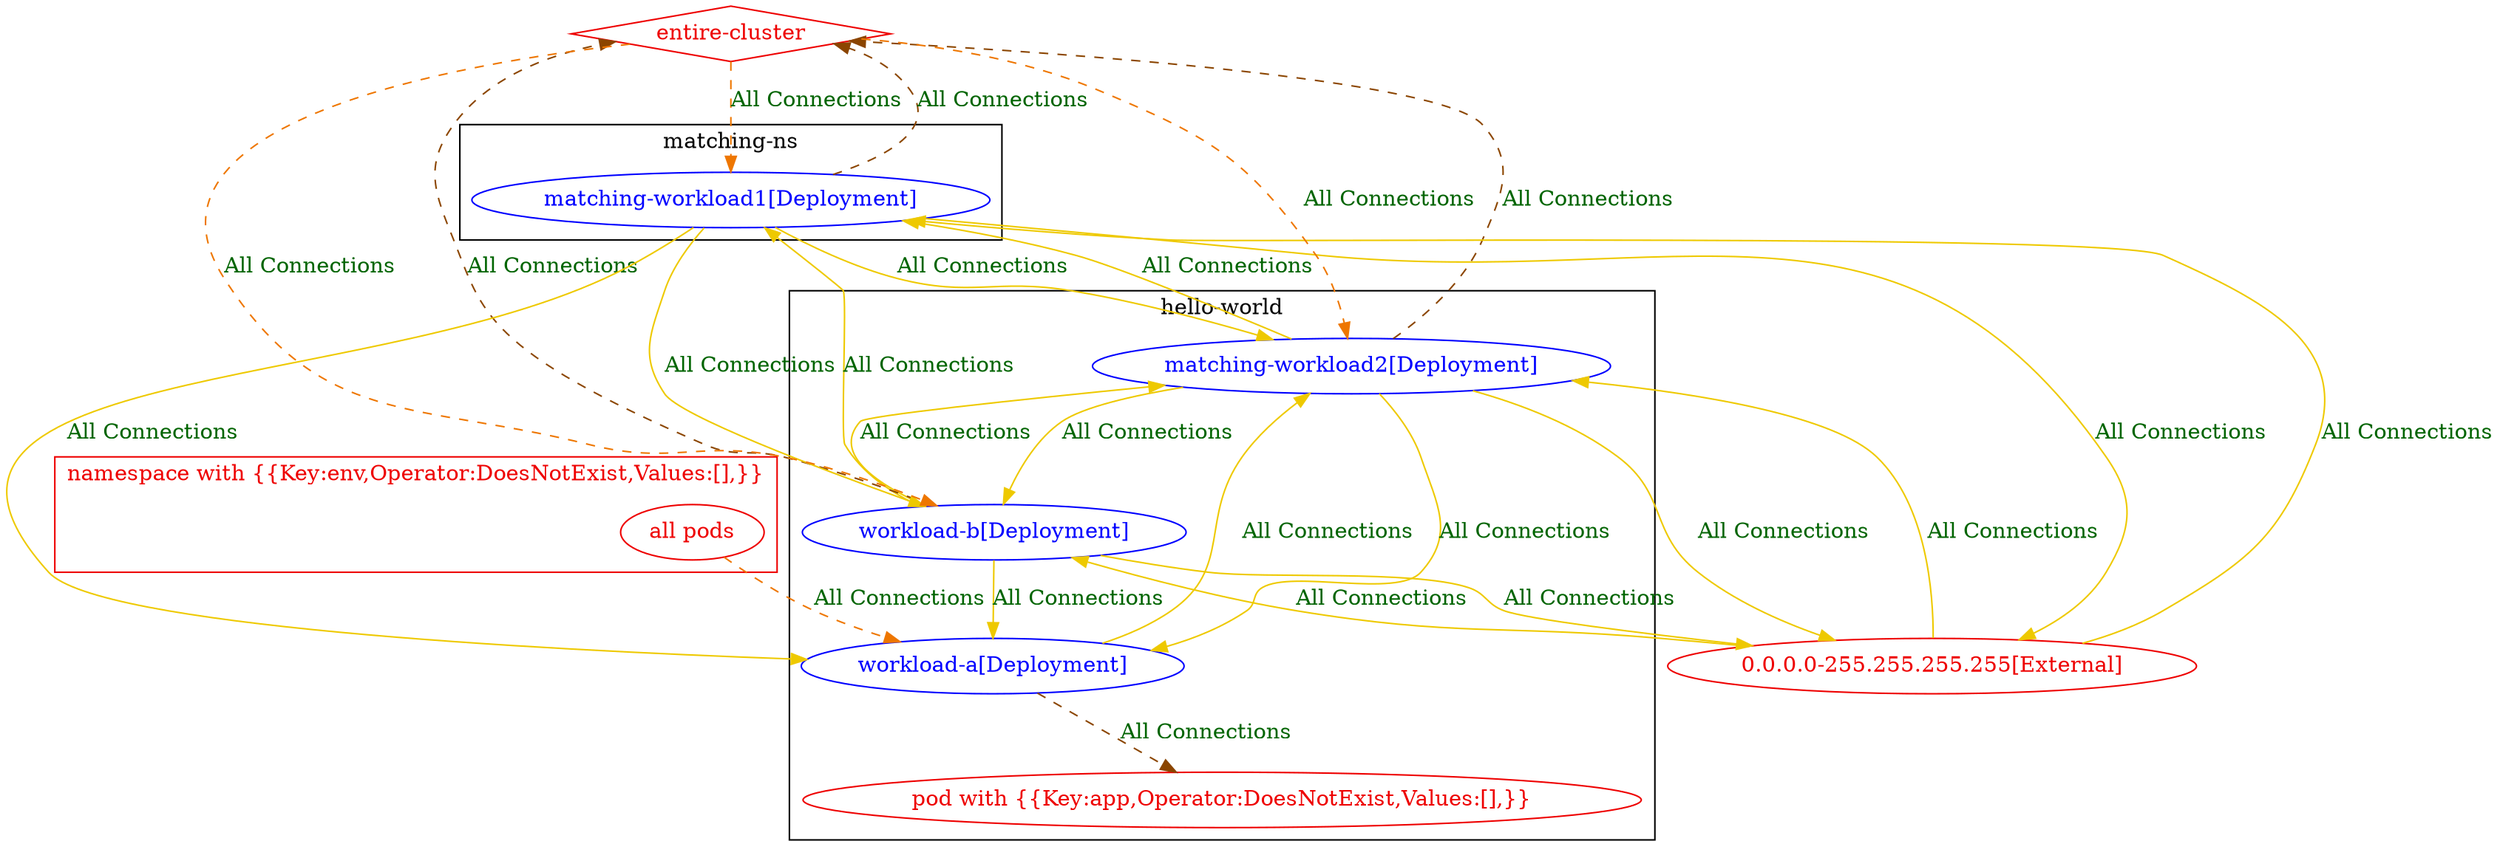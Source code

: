digraph {
	subgraph "cluster_hello_world" {
		color="black"
		fontcolor="black"
		"hello-world/matching-workload2[Deployment]" [label="matching-workload2[Deployment]" color="blue" fontcolor="blue"]
		"hello-world/workload-a[Deployment]" [label="workload-a[Deployment]" color="blue" fontcolor="blue"]
		"hello-world/workload-b[Deployment]" [label="workload-b[Deployment]" color="blue" fontcolor="blue"]
		"pod with {{Key:app,Operator:DoesNotExist,Values:[],}}_in_hello-world" [label="pod with {{Key:app,Operator:DoesNotExist,Values:[],}}" color="red2" fontcolor="red2"]
		label="hello-world"
	}
	subgraph "cluster_matching_ns" {
		color="black"
		fontcolor="black"
		"matching-ns/matching-workload1[Deployment]" [label="matching-workload1[Deployment]" color="blue" fontcolor="blue"]
		label="matching-ns"
	}
	subgraph "cluster_namespace with {{Key:env,Operator:DoesNotExist,Values:[],}}" {
		color="red2"
		fontcolor="red2"
		"all pods_in_namespace with {{Key:env,Operator:DoesNotExist,Values:[],}}" [label="all pods" color="red2" fontcolor="red2"]
		label="namespace with {{Key:env,Operator:DoesNotExist,Values:[],}}"
	}
	"0.0.0.0-255.255.255.255[External]" [label="0.0.0.0-255.255.255.255[External]" color="red2" fontcolor="red2"]
	"entire-cluster" [label="entire-cluster" color="red2" fontcolor="red2" shape=diamond]
	"0.0.0.0-255.255.255.255[External]" -> "hello-world/matching-workload2[Deployment]" [label="All Connections" color="gold2" fontcolor="darkgreen" weight=0.5]
	"0.0.0.0-255.255.255.255[External]" -> "hello-world/workload-b[Deployment]" [label="All Connections" color="gold2" fontcolor="darkgreen" weight=0.5]
	"0.0.0.0-255.255.255.255[External]" -> "matching-ns/matching-workload1[Deployment]" [label="All Connections" color="gold2" fontcolor="darkgreen" weight=0.5]
	"all pods_in_namespace with {{Key:env,Operator:DoesNotExist,Values:[],}}" -> "hello-world/workload-a[Deployment]" [label="All Connections" color="darkorange2" fontcolor="darkgreen" weight=1 style=dashed]
	"entire-cluster" -> "hello-world/matching-workload2[Deployment]" [label="All Connections" color="darkorange2" fontcolor="darkgreen" weight=1 style=dashed]
	"entire-cluster" -> "hello-world/workload-b[Deployment]" [label="All Connections" color="darkorange2" fontcolor="darkgreen" weight=1 style=dashed]
	"entire-cluster" -> "matching-ns/matching-workload1[Deployment]" [label="All Connections" color="darkorange2" fontcolor="darkgreen" weight=1 style=dashed]
	"hello-world/matching-workload2[Deployment]" -> "0.0.0.0-255.255.255.255[External]" [label="All Connections" color="gold2" fontcolor="darkgreen" weight=1]
	"hello-world/matching-workload2[Deployment]" -> "entire-cluster" [label="All Connections" color="darkorange4" fontcolor="darkgreen" weight=0.5 style=dashed]
	"hello-world/matching-workload2[Deployment]" -> "hello-world/workload-a[Deployment]" [label="All Connections" color="gold2" fontcolor="darkgreen" weight=0.5]
	"hello-world/matching-workload2[Deployment]" -> "hello-world/workload-b[Deployment]" [label="All Connections" color="gold2" fontcolor="darkgreen" weight=0.5]
	"hello-world/matching-workload2[Deployment]" -> "matching-ns/matching-workload1[Deployment]" [label="All Connections" color="gold2" fontcolor="darkgreen" weight=0.5]
	"hello-world/workload-a[Deployment]" -> "hello-world/matching-workload2[Deployment]" [label="All Connections" color="gold2" fontcolor="darkgreen" weight=1]
	"hello-world/workload-a[Deployment]" -> "pod with {{Key:app,Operator:DoesNotExist,Values:[],}}_in_hello-world" [label="All Connections" color="darkorange4" fontcolor="darkgreen" weight=0.5 style=dashed]
	"hello-world/workload-b[Deployment]" -> "0.0.0.0-255.255.255.255[External]" [label="All Connections" color="gold2" fontcolor="darkgreen" weight=1]
	"hello-world/workload-b[Deployment]" -> "entire-cluster" [label="All Connections" color="darkorange4" fontcolor="darkgreen" weight=0.5 style=dashed]
	"hello-world/workload-b[Deployment]" -> "hello-world/matching-workload2[Deployment]" [label="All Connections" color="gold2" fontcolor="darkgreen" weight=1]
	"hello-world/workload-b[Deployment]" -> "hello-world/workload-a[Deployment]" [label="All Connections" color="gold2" fontcolor="darkgreen" weight=1]
	"hello-world/workload-b[Deployment]" -> "matching-ns/matching-workload1[Deployment]" [label="All Connections" color="gold2" fontcolor="darkgreen" weight=0.5]
	"matching-ns/matching-workload1[Deployment]" -> "0.0.0.0-255.255.255.255[External]" [label="All Connections" color="gold2" fontcolor="darkgreen" weight=1]
	"matching-ns/matching-workload1[Deployment]" -> "entire-cluster" [label="All Connections" color="darkorange4" fontcolor="darkgreen" weight=0.5 style=dashed]
	"matching-ns/matching-workload1[Deployment]" -> "hello-world/matching-workload2[Deployment]" [label="All Connections" color="gold2" fontcolor="darkgreen" weight=1]
	"matching-ns/matching-workload1[Deployment]" -> "hello-world/workload-a[Deployment]" [label="All Connections" color="gold2" fontcolor="darkgreen" weight=1]
	"matching-ns/matching-workload1[Deployment]" -> "hello-world/workload-b[Deployment]" [label="All Connections" color="gold2" fontcolor="darkgreen" weight=1]
}